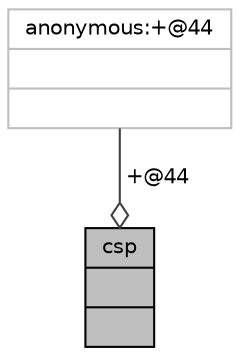 digraph "csp"
{
 // INTERACTIVE_SVG=YES
  bgcolor="transparent";
  edge [fontname="Helvetica",fontsize="10",labelfontname="Helvetica",labelfontsize="10"];
  node [fontname="Helvetica",fontsize="10",shape=record];
  Node39 [label="{csp\n||}",height=0.2,width=0.4,color="black", fillcolor="grey75", style="filled", fontcolor="black"];
  Node40 -> Node39 [color="grey25",fontsize="10",style="solid",label=" +@44" ,arrowhead="odiamond",fontname="Helvetica"];
  Node40 [label="{anonymous:+@44\n||}",height=0.2,width=0.4,color="grey75"];
}
